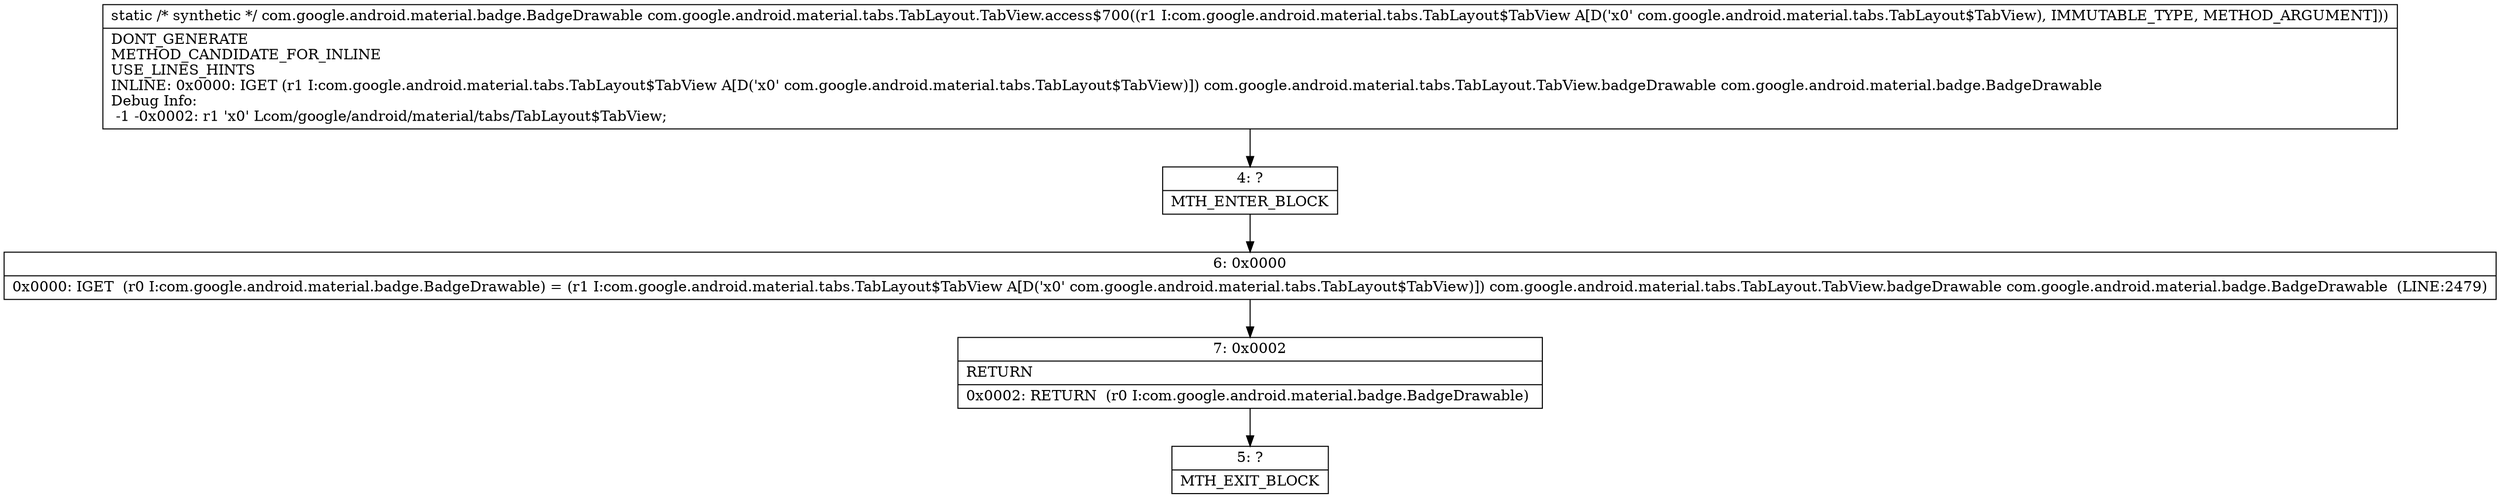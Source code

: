 digraph "CFG forcom.google.android.material.tabs.TabLayout.TabView.access$700(Lcom\/google\/android\/material\/tabs\/TabLayout$TabView;)Lcom\/google\/android\/material\/badge\/BadgeDrawable;" {
Node_4 [shape=record,label="{4\:\ ?|MTH_ENTER_BLOCK\l}"];
Node_6 [shape=record,label="{6\:\ 0x0000|0x0000: IGET  (r0 I:com.google.android.material.badge.BadgeDrawable) = (r1 I:com.google.android.material.tabs.TabLayout$TabView A[D('x0' com.google.android.material.tabs.TabLayout$TabView)]) com.google.android.material.tabs.TabLayout.TabView.badgeDrawable com.google.android.material.badge.BadgeDrawable  (LINE:2479)\l}"];
Node_7 [shape=record,label="{7\:\ 0x0002|RETURN\l|0x0002: RETURN  (r0 I:com.google.android.material.badge.BadgeDrawable) \l}"];
Node_5 [shape=record,label="{5\:\ ?|MTH_EXIT_BLOCK\l}"];
MethodNode[shape=record,label="{static \/* synthetic *\/ com.google.android.material.badge.BadgeDrawable com.google.android.material.tabs.TabLayout.TabView.access$700((r1 I:com.google.android.material.tabs.TabLayout$TabView A[D('x0' com.google.android.material.tabs.TabLayout$TabView), IMMUTABLE_TYPE, METHOD_ARGUMENT]))  | DONT_GENERATE\lMETHOD_CANDIDATE_FOR_INLINE\lUSE_LINES_HINTS\lINLINE: 0x0000: IGET  (r1 I:com.google.android.material.tabs.TabLayout$TabView A[D('x0' com.google.android.material.tabs.TabLayout$TabView)]) com.google.android.material.tabs.TabLayout.TabView.badgeDrawable com.google.android.material.badge.BadgeDrawable\lDebug Info:\l  \-1 \-0x0002: r1 'x0' Lcom\/google\/android\/material\/tabs\/TabLayout$TabView;\l}"];
MethodNode -> Node_4;Node_4 -> Node_6;
Node_6 -> Node_7;
Node_7 -> Node_5;
}

